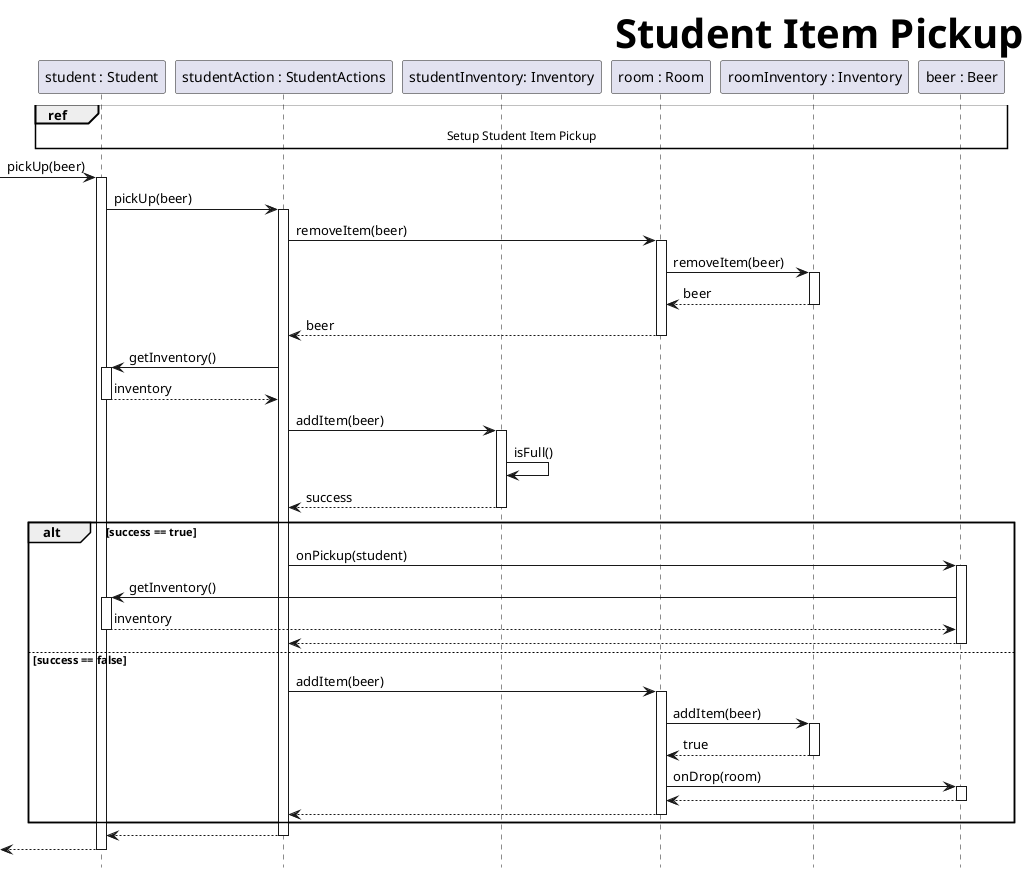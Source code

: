 @startuml StudentItemPickup
skinparam headerFontSize 40
skinparam HeaderFontColor #000000
skinparam HeaderFontStyle bold
header Student Item Pickup
hide footbox

participant student as "student : Student"
participant studentAction as "studentAction : StudentActions"
participant inventory as "studentInventory: Inventory"
participant room as "room : Room"
participant roomInventory as "roomInventory : Inventory"
participant beer as "beer : Beer"

ref over student, beer : Setup Student Item Pickup

-> student ++: pickUp(beer)
student -> studentAction ++: pickUp(beer)
studentAction -> room ++ : removeItem(beer)
room -> roomInventory ++: removeItem(beer)
return beer
return beer

studentAction -> student ++: getInventory()
return inventory

studentAction -> inventory ++: addItem(beer)
inventory -> inventory : isFull()
return success


alt success == true
    studentAction -> beer ++: onPickup(student)
    beer -> student ++: getInventory()
    return inventory
    return 
else success == false
    studentAction -> room ++: addItem(beer)
    room -> roomInventory ++: addItem(beer)
    return true
    room -> beer ++: onDrop(room)
    return
    return 
end

return
return

@enduml